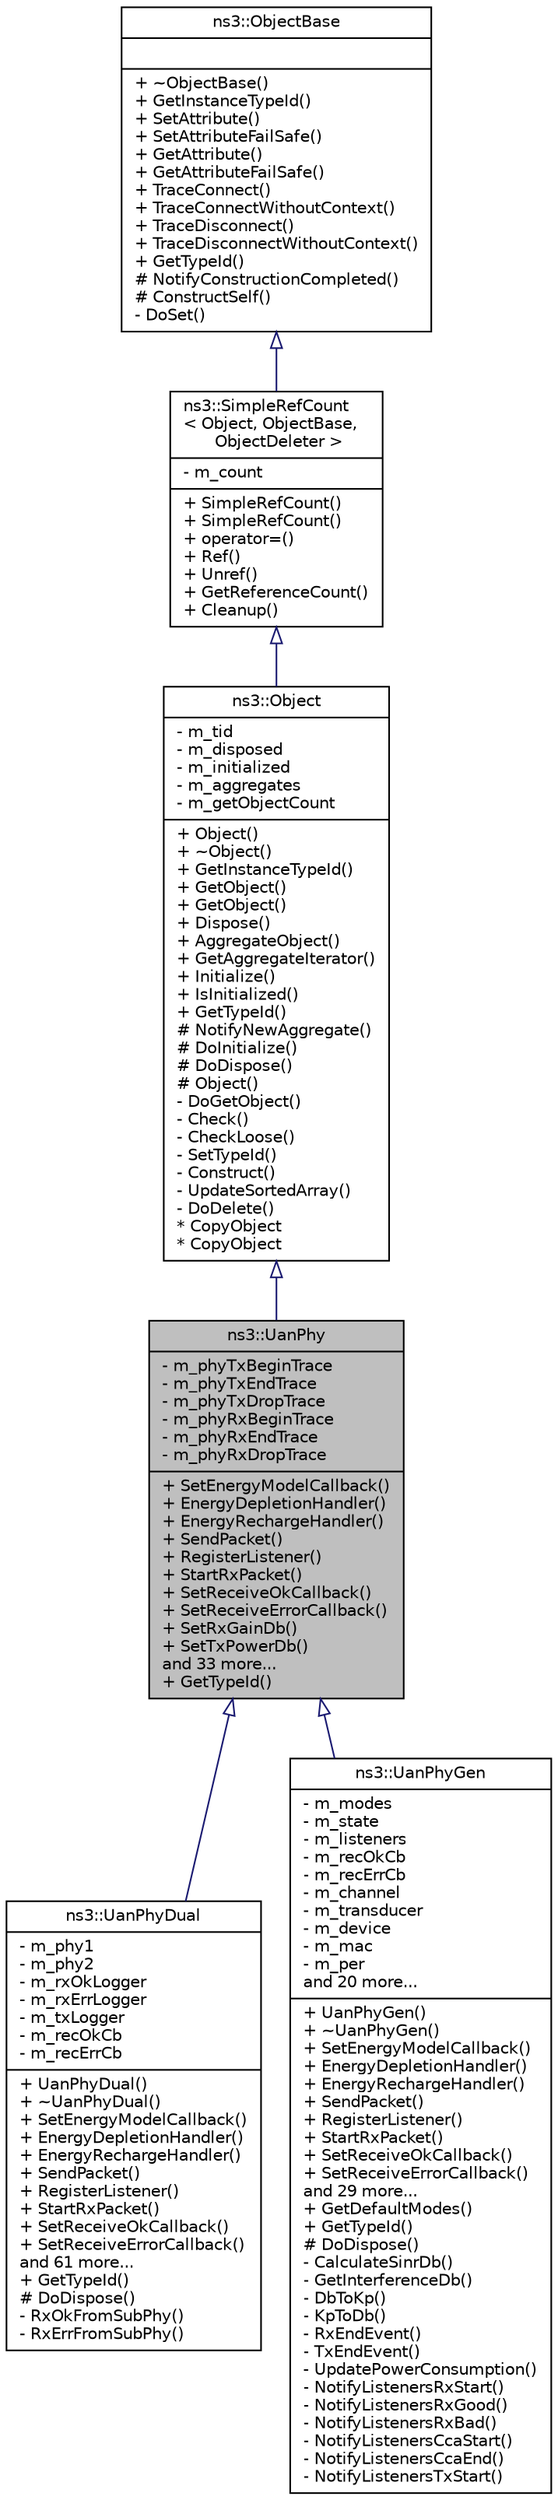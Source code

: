 digraph "ns3::UanPhy"
{
  edge [fontname="Helvetica",fontsize="10",labelfontname="Helvetica",labelfontsize="10"];
  node [fontname="Helvetica",fontsize="10",shape=record];
  Node1 [label="{ns3::UanPhy\n|- m_phyTxBeginTrace\l- m_phyTxEndTrace\l- m_phyTxDropTrace\l- m_phyRxBeginTrace\l- m_phyRxEndTrace\l- m_phyRxDropTrace\l|+ SetEnergyModelCallback()\l+ EnergyDepletionHandler()\l+ EnergyRechargeHandler()\l+ SendPacket()\l+ RegisterListener()\l+ StartRxPacket()\l+ SetReceiveOkCallback()\l+ SetReceiveErrorCallback()\l+ SetRxGainDb()\l+ SetTxPowerDb()\land 33 more...\l+ GetTypeId()\l}",height=0.2,width=0.4,color="black", fillcolor="grey75", style="filled", fontcolor="black"];
  Node2 -> Node1 [dir="back",color="midnightblue",fontsize="10",style="solid",arrowtail="onormal"];
  Node2 [label="{ns3::Object\n|- m_tid\l- m_disposed\l- m_initialized\l- m_aggregates\l- m_getObjectCount\l|+ Object()\l+ ~Object()\l+ GetInstanceTypeId()\l+ GetObject()\l+ GetObject()\l+ Dispose()\l+ AggregateObject()\l+ GetAggregateIterator()\l+ Initialize()\l+ IsInitialized()\l+ GetTypeId()\l# NotifyNewAggregate()\l# DoInitialize()\l# DoDispose()\l# Object()\l- DoGetObject()\l- Check()\l- CheckLoose()\l- SetTypeId()\l- Construct()\l- UpdateSortedArray()\l- DoDelete()\l* CopyObject\l* CopyObject\l}",height=0.2,width=0.4,color="black", fillcolor="white", style="filled",URL="$d9/d77/classns3_1_1Object.html",tooltip="A base class which provides memory management and object aggregation. "];
  Node3 -> Node2 [dir="back",color="midnightblue",fontsize="10",style="solid",arrowtail="onormal"];
  Node3 [label="{ns3::SimpleRefCount\l\< Object, ObjectBase,\l ObjectDeleter \>\n|- m_count\l|+ SimpleRefCount()\l+ SimpleRefCount()\l+ operator=()\l+ Ref()\l+ Unref()\l+ GetReferenceCount()\l+ Cleanup()\l}",height=0.2,width=0.4,color="black", fillcolor="white", style="filled",URL="$da/da1/classns3_1_1SimpleRefCount.html"];
  Node4 -> Node3 [dir="back",color="midnightblue",fontsize="10",style="solid",arrowtail="onormal"];
  Node4 [label="{ns3::ObjectBase\n||+ ~ObjectBase()\l+ GetInstanceTypeId()\l+ SetAttribute()\l+ SetAttributeFailSafe()\l+ GetAttribute()\l+ GetAttributeFailSafe()\l+ TraceConnect()\l+ TraceConnectWithoutContext()\l+ TraceDisconnect()\l+ TraceDisconnectWithoutContext()\l+ GetTypeId()\l# NotifyConstructionCompleted()\l# ConstructSelf()\l- DoSet()\l}",height=0.2,width=0.4,color="black", fillcolor="white", style="filled",URL="$d2/dac/classns3_1_1ObjectBase.html",tooltip="Anchor the ns-3 type and attribute system. "];
  Node1 -> Node5 [dir="back",color="midnightblue",fontsize="10",style="solid",arrowtail="onormal"];
  Node5 [label="{ns3::UanPhyDual\n|- m_phy1\l- m_phy2\l- m_rxOkLogger\l- m_rxErrLogger\l- m_txLogger\l- m_recOkCb\l- m_recErrCb\l|+ UanPhyDual()\l+ ~UanPhyDual()\l+ SetEnergyModelCallback()\l+ EnergyDepletionHandler()\l+ EnergyRechargeHandler()\l+ SendPacket()\l+ RegisterListener()\l+ StartRxPacket()\l+ SetReceiveOkCallback()\l+ SetReceiveErrorCallback()\land 61 more...\l+ GetTypeId()\l# DoDispose()\l- RxOkFromSubPhy()\l- RxErrFromSubPhy()\l}",height=0.2,width=0.4,color="black", fillcolor="white", style="filled",URL="$dd/dfb/classns3_1_1UanPhyDual.html"];
  Node1 -> Node6 [dir="back",color="midnightblue",fontsize="10",style="solid",arrowtail="onormal"];
  Node6 [label="{ns3::UanPhyGen\n|- m_modes\l- m_state\l- m_listeners\l- m_recOkCb\l- m_recErrCb\l- m_channel\l- m_transducer\l- m_device\l- m_mac\l- m_per\land 20 more...\l|+ UanPhyGen()\l+ ~UanPhyGen()\l+ SetEnergyModelCallback()\l+ EnergyDepletionHandler()\l+ EnergyRechargeHandler()\l+ SendPacket()\l+ RegisterListener()\l+ StartRxPacket()\l+ SetReceiveOkCallback()\l+ SetReceiveErrorCallback()\land 29 more...\l+ GetDefaultModes()\l+ GetTypeId()\l# DoDispose()\l- CalculateSinrDb()\l- GetInterferenceDb()\l- DbToKp()\l- KpToDb()\l- RxEndEvent()\l- TxEndEvent()\l- UpdatePowerConsumption()\l- NotifyListenersRxStart()\l- NotifyListenersRxGood()\l- NotifyListenersRxBad()\l- NotifyListenersCcaStart()\l- NotifyListenersCcaEnd()\l- NotifyListenersTxStart()\l}",height=0.2,width=0.4,color="black", fillcolor="white", style="filled",URL="$da/d4e/classns3_1_1UanPhyGen.html"];
}

